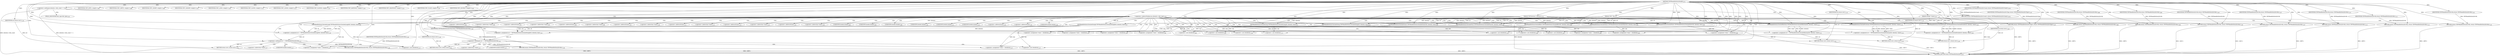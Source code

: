 digraph "TIFFReadDirEntryDouble" {  
"80428" [label = <(METHOD,TIFFReadDirEntryDouble)<SUB>1073</SUB>> ]
"80652" [label = <(METHOD_RETURN,enum TIFFReadDirEntryErr)<SUB>1073</SUB>> ]
"80429" [label = <(PARAM,TIFF *tif)<SUB>1074</SUB>> ]
"80430" [label = <(PARAM,TIFFDirEntry *direntry)<SUB>1074</SUB>> ]
"80431" [label = <(PARAM,double *value)<SUB>1074</SUB>> ]
"80435" [label = <(&lt;operator&gt;.notEquals,direntry-&gt;tdir_count != 1)<SUB>1077</SUB>> ]
"80441" [label = <(RETURN,return (TIFFReadDirEntryErrCount);,return (TIFFReadDirEntryErrCount);)<SUB>1078</SUB>> ]
"80449" [label = <(IDENTIFIER,TIFF_BYTE,&lt;empty&gt;)<SUB>1081</SUB>> ]
"80466" [label = <(IDENTIFIER,TIFF_SBYTE,&lt;empty&gt;)<SUB>1088</SUB>> ]
"80483" [label = <(IDENTIFIER,TIFF_SHORT,&lt;empty&gt;)<SUB>1095</SUB>> ]
"80500" [label = <(IDENTIFIER,TIFF_SSHORT,&lt;empty&gt;)<SUB>1102</SUB>> ]
"80517" [label = <(IDENTIFIER,TIFF_LONG,&lt;empty&gt;)<SUB>1109</SUB>> ]
"80534" [label = <(IDENTIFIER,TIFF_SLONG,&lt;empty&gt;)<SUB>1116</SUB>> ]
"80551" [label = <(IDENTIFIER,TIFF_LONG8,&lt;empty&gt;)<SUB>1123</SUB>> ]
"80577" [label = <(IDENTIFIER,TIFF_SLONG8,&lt;empty&gt;)<SUB>1141</SUB>> ]
"80603" [label = <(IDENTIFIER,TIFF_RATIONAL,&lt;empty&gt;)<SUB>1150</SUB>> ]
"80604" [label = <(&lt;operator&gt;.assignment,err = TIFFReadDirEntryCheckedRational(tif, direntry, value))<SUB>1151</SUB>> ]
"80610" [label = <(RETURN,return (err);,return (err);)<SUB>1152</SUB>> ]
"80613" [label = <(IDENTIFIER,TIFF_SRATIONAL,&lt;empty&gt;)<SUB>1153</SUB>> ]
"80614" [label = <(&lt;operator&gt;.assignment,err = TIFFReadDirEntryCheckedSrational(tif, direntry, value))<SUB>1154</SUB>> ]
"80620" [label = <(RETURN,return (err);,return (err);)<SUB>1155</SUB>> ]
"80623" [label = <(IDENTIFIER,TIFF_FLOAT,&lt;empty&gt;)<SUB>1156</SUB>> ]
"80640" [label = <(IDENTIFIER,TIFF_DOUBLE,&lt;empty&gt;)<SUB>1163</SUB>> ]
"80641" [label = <(&lt;operator&gt;.assignment,err = TIFFReadDirEntryCheckedDouble(tif, direntry, value))<SUB>1164</SUB>> ]
"80647" [label = <(RETURN,return (err);,return (err);)<SUB>1165</SUB>> ]
"80650" [label = <(RETURN,return (TIFFReadDirEntryErrType);,return (TIFFReadDirEntryErrType);)<SUB>1167</SUB>> ]
"80442" [label = <(IDENTIFIER,TIFFReadDirEntryErrCount,return (TIFFReadDirEntryErrCount);)<SUB>1078</SUB>> ]
"80452" [label = <(TIFFReadDirEntryCheckedByte,TIFFReadDirEntryCheckedByte(tif, direntry, &amp;m))<SUB>1084</SUB>> ]
"80457" [label = <(&lt;operator&gt;.assignment,*value = (double)m)<SUB>1085</SUB>> ]
"80463" [label = <(RETURN,return (TIFFReadDirEntryErrOk);,return (TIFFReadDirEntryErrOk);)<SUB>1086</SUB>> ]
"80469" [label = <(TIFFReadDirEntryCheckedSbyte,TIFFReadDirEntryCheckedSbyte(tif, direntry, &amp;m))<SUB>1091</SUB>> ]
"80474" [label = <(&lt;operator&gt;.assignment,*value = (double)m)<SUB>1092</SUB>> ]
"80480" [label = <(RETURN,return (TIFFReadDirEntryErrOk);,return (TIFFReadDirEntryErrOk);)<SUB>1093</SUB>> ]
"80486" [label = <(TIFFReadDirEntryCheckedShort,TIFFReadDirEntryCheckedShort(tif, direntry, &amp;m))<SUB>1098</SUB>> ]
"80491" [label = <(&lt;operator&gt;.assignment,*value = (double)m)<SUB>1099</SUB>> ]
"80497" [label = <(RETURN,return (TIFFReadDirEntryErrOk);,return (TIFFReadDirEntryErrOk);)<SUB>1100</SUB>> ]
"80503" [label = <(TIFFReadDirEntryCheckedSshort,TIFFReadDirEntryCheckedSshort(tif, direntry, &amp;m))<SUB>1105</SUB>> ]
"80508" [label = <(&lt;operator&gt;.assignment,*value = (double)m)<SUB>1106</SUB>> ]
"80514" [label = <(RETURN,return (TIFFReadDirEntryErrOk);,return (TIFFReadDirEntryErrOk);)<SUB>1107</SUB>> ]
"80520" [label = <(TIFFReadDirEntryCheckedLong,TIFFReadDirEntryCheckedLong(tif, direntry, &amp;m))<SUB>1112</SUB>> ]
"80525" [label = <(&lt;operator&gt;.assignment,*value = (double)m)<SUB>1113</SUB>> ]
"80531" [label = <(RETURN,return (TIFFReadDirEntryErrOk);,return (TIFFReadDirEntryErrOk);)<SUB>1114</SUB>> ]
"80537" [label = <(TIFFReadDirEntryCheckedSlong,TIFFReadDirEntryCheckedSlong(tif, direntry, &amp;m))<SUB>1119</SUB>> ]
"80542" [label = <(&lt;operator&gt;.assignment,*value = (double)m)<SUB>1120</SUB>> ]
"80548" [label = <(RETURN,return (TIFFReadDirEntryErrOk);,return (TIFFReadDirEntryErrOk);)<SUB>1121</SUB>> ]
"80554" [label = <(&lt;operator&gt;.assignment,err = TIFFReadDirEntryCheckedLong8(tif, direntry, &amp;m))<SUB>1126</SUB>> ]
"80568" [label = <(&lt;operator&gt;.assignment,*value = (double)m)<SUB>1137</SUB>> ]
"80574" [label = <(RETURN,return (TIFFReadDirEntryErrOk);,return (TIFFReadDirEntryErrOk);)<SUB>1139</SUB>> ]
"80580" [label = <(&lt;operator&gt;.assignment,err = TIFFReadDirEntryCheckedSlong8(tif, direntry, &amp;m))<SUB>1144</SUB>> ]
"80594" [label = <(&lt;operator&gt;.assignment,*value = (double)m)<SUB>1147</SUB>> ]
"80600" [label = <(RETURN,return (TIFFReadDirEntryErrOk);,return (TIFFReadDirEntryErrOk);)<SUB>1148</SUB>> ]
"80611" [label = <(IDENTIFIER,err,return (err);)<SUB>1152</SUB>> ]
"80621" [label = <(IDENTIFIER,err,return (err);)<SUB>1155</SUB>> ]
"80626" [label = <(TIFFReadDirEntryCheckedFloat,TIFFReadDirEntryCheckedFloat(tif, direntry, &amp;m))<SUB>1159</SUB>> ]
"80631" [label = <(&lt;operator&gt;.assignment,*value = (double)m)<SUB>1160</SUB>> ]
"80637" [label = <(RETURN,return (TIFFReadDirEntryErrOk);,return (TIFFReadDirEntryErrOk);)<SUB>1161</SUB>> ]
"80648" [label = <(IDENTIFIER,err,return (err);)<SUB>1165</SUB>> ]
"80651" [label = <(IDENTIFIER,TIFFReadDirEntryErrType,return (TIFFReadDirEntryErrType);)<SUB>1167</SUB>> ]
"80464" [label = <(IDENTIFIER,TIFFReadDirEntryErrOk,return (TIFFReadDirEntryErrOk);)<SUB>1086</SUB>> ]
"80481" [label = <(IDENTIFIER,TIFFReadDirEntryErrOk,return (TIFFReadDirEntryErrOk);)<SUB>1093</SUB>> ]
"80498" [label = <(IDENTIFIER,TIFFReadDirEntryErrOk,return (TIFFReadDirEntryErrOk);)<SUB>1100</SUB>> ]
"80515" [label = <(IDENTIFIER,TIFFReadDirEntryErrOk,return (TIFFReadDirEntryErrOk);)<SUB>1107</SUB>> ]
"80532" [label = <(IDENTIFIER,TIFFReadDirEntryErrOk,return (TIFFReadDirEntryErrOk);)<SUB>1114</SUB>> ]
"80549" [label = <(IDENTIFIER,TIFFReadDirEntryErrOk,return (TIFFReadDirEntryErrOk);)<SUB>1121</SUB>> ]
"80562" [label = <(&lt;operator&gt;.notEquals,err != TIFFReadDirEntryErrOk)<SUB>1127</SUB>> ]
"80575" [label = <(IDENTIFIER,TIFFReadDirEntryErrOk,return (TIFFReadDirEntryErrOk);)<SUB>1139</SUB>> ]
"80588" [label = <(&lt;operator&gt;.notEquals,err != TIFFReadDirEntryErrOk)<SUB>1145</SUB>> ]
"80601" [label = <(IDENTIFIER,TIFFReadDirEntryErrOk,return (TIFFReadDirEntryErrOk);)<SUB>1148</SUB>> ]
"80606" [label = <(TIFFReadDirEntryCheckedRational,TIFFReadDirEntryCheckedRational(tif, direntry, value))<SUB>1151</SUB>> ]
"80616" [label = <(TIFFReadDirEntryCheckedSrational,TIFFReadDirEntryCheckedSrational(tif, direntry, value))<SUB>1154</SUB>> ]
"80638" [label = <(IDENTIFIER,TIFFReadDirEntryErrOk,return (TIFFReadDirEntryErrOk);)<SUB>1161</SUB>> ]
"80643" [label = <(TIFFReadDirEntryCheckedDouble,TIFFReadDirEntryCheckedDouble(tif, direntry, value))<SUB>1164</SUB>> ]
"80460" [label = <(&lt;operator&gt;.cast,(double)m)<SUB>1085</SUB>> ]
"80477" [label = <(&lt;operator&gt;.cast,(double)m)<SUB>1092</SUB>> ]
"80494" [label = <(&lt;operator&gt;.cast,(double)m)<SUB>1099</SUB>> ]
"80511" [label = <(&lt;operator&gt;.cast,(double)m)<SUB>1106</SUB>> ]
"80528" [label = <(&lt;operator&gt;.cast,(double)m)<SUB>1113</SUB>> ]
"80545" [label = <(&lt;operator&gt;.cast,(double)m)<SUB>1120</SUB>> ]
"80556" [label = <(TIFFReadDirEntryCheckedLong8,TIFFReadDirEntryCheckedLong8(tif, direntry, &amp;m))<SUB>1126</SUB>> ]
"80566" [label = <(RETURN,return (err);,return (err);)<SUB>1128</SUB>> ]
"80571" [label = <(&lt;operator&gt;.cast,(double)m)<SUB>1137</SUB>> ]
"80582" [label = <(TIFFReadDirEntryCheckedSlong8,TIFFReadDirEntryCheckedSlong8(tif, direntry, &amp;m))<SUB>1144</SUB>> ]
"80592" [label = <(RETURN,return (err);,return (err);)<SUB>1146</SUB>> ]
"80597" [label = <(&lt;operator&gt;.cast,(double)m)<SUB>1147</SUB>> ]
"80634" [label = <(&lt;operator&gt;.cast,(double)m)<SUB>1160</SUB>> ]
"80567" [label = <(IDENTIFIER,err,return (err);)<SUB>1128</SUB>> ]
"80593" [label = <(IDENTIFIER,err,return (err);)<SUB>1146</SUB>> ]
"80444" [label = <(&lt;operator&gt;.indirectFieldAccess,direntry-&gt;tdir_type)<SUB>1079</SUB>> ]
"80446" [label = <(FIELD_IDENTIFIER,tdir_type,tdir_type)<SUB>1079</SUB>> ]
"80455" [label = <(&lt;operator&gt;.addressOf,&amp;m)<SUB>1084</SUB>> ]
"80458" [label = <(&lt;operator&gt;.indirection,*value)<SUB>1085</SUB>> ]
"80472" [label = <(&lt;operator&gt;.addressOf,&amp;m)<SUB>1091</SUB>> ]
"80475" [label = <(&lt;operator&gt;.indirection,*value)<SUB>1092</SUB>> ]
"80489" [label = <(&lt;operator&gt;.addressOf,&amp;m)<SUB>1098</SUB>> ]
"80492" [label = <(&lt;operator&gt;.indirection,*value)<SUB>1099</SUB>> ]
"80506" [label = <(&lt;operator&gt;.addressOf,&amp;m)<SUB>1105</SUB>> ]
"80509" [label = <(&lt;operator&gt;.indirection,*value)<SUB>1106</SUB>> ]
"80523" [label = <(&lt;operator&gt;.addressOf,&amp;m)<SUB>1112</SUB>> ]
"80526" [label = <(&lt;operator&gt;.indirection,*value)<SUB>1113</SUB>> ]
"80540" [label = <(&lt;operator&gt;.addressOf,&amp;m)<SUB>1119</SUB>> ]
"80543" [label = <(&lt;operator&gt;.indirection,*value)<SUB>1120</SUB>> ]
"80569" [label = <(&lt;operator&gt;.indirection,*value)<SUB>1137</SUB>> ]
"80595" [label = <(&lt;operator&gt;.indirection,*value)<SUB>1147</SUB>> ]
"80629" [label = <(&lt;operator&gt;.addressOf,&amp;m)<SUB>1159</SUB>> ]
"80632" [label = <(&lt;operator&gt;.indirection,*value)<SUB>1160</SUB>> ]
"80461" [label = <(UNKNOWN,double,double)<SUB>1085</SUB>> ]
"80478" [label = <(UNKNOWN,double,double)<SUB>1092</SUB>> ]
"80495" [label = <(UNKNOWN,double,double)<SUB>1099</SUB>> ]
"80512" [label = <(UNKNOWN,double,double)<SUB>1106</SUB>> ]
"80529" [label = <(UNKNOWN,double,double)<SUB>1113</SUB>> ]
"80546" [label = <(UNKNOWN,double,double)<SUB>1120</SUB>> ]
"80559" [label = <(&lt;operator&gt;.addressOf,&amp;m)<SUB>1126</SUB>> ]
"80572" [label = <(UNKNOWN,double,double)<SUB>1137</SUB>> ]
"80585" [label = <(&lt;operator&gt;.addressOf,&amp;m)<SUB>1144</SUB>> ]
"80598" [label = <(UNKNOWN,double,double)<SUB>1147</SUB>> ]
"80635" [label = <(UNKNOWN,double,double)<SUB>1160</SUB>> ]
  "80441" -> "80652"  [ label = "DDG: &lt;RET&gt;"] 
  "80497" -> "80652"  [ label = "DDG: &lt;RET&gt;"] 
  "80531" -> "80652"  [ label = "DDG: &lt;RET&gt;"] 
  "80463" -> "80652"  [ label = "DDG: &lt;RET&gt;"] 
  "80650" -> "80652"  [ label = "DDG: &lt;RET&gt;"] 
  "80514" -> "80652"  [ label = "DDG: &lt;RET&gt;"] 
  "80620" -> "80652"  [ label = "DDG: &lt;RET&gt;"] 
  "80566" -> "80652"  [ label = "DDG: &lt;RET&gt;"] 
  "80574" -> "80652"  [ label = "DDG: &lt;RET&gt;"] 
  "80637" -> "80652"  [ label = "DDG: &lt;RET&gt;"] 
  "80592" -> "80652"  [ label = "DDG: &lt;RET&gt;"] 
  "80480" -> "80652"  [ label = "DDG: &lt;RET&gt;"] 
  "80647" -> "80652"  [ label = "DDG: &lt;RET&gt;"] 
  "80610" -> "80652"  [ label = "DDG: &lt;RET&gt;"] 
  "80600" -> "80652"  [ label = "DDG: &lt;RET&gt;"] 
  "80548" -> "80652"  [ label = "DDG: &lt;RET&gt;"] 
  "80429" -> "80652"  [ label = "DDG: tif"] 
  "80430" -> "80652"  [ label = "DDG: direntry"] 
  "80431" -> "80652"  [ label = "DDG: value"] 
  "80435" -> "80652"  [ label = "DDG: direntry-&gt;tdir_count"] 
  "80435" -> "80652"  [ label = "DDG: direntry-&gt;tdir_count != 1"] 
  "80428" -> "80429"  [ label = "DDG: "] 
  "80428" -> "80430"  [ label = "DDG: "] 
  "80428" -> "80431"  [ label = "DDG: "] 
  "80428" -> "80435"  [ label = "DDG: "] 
  "80442" -> "80441"  [ label = "DDG: TIFFReadDirEntryErrCount"] 
  "80428" -> "80441"  [ label = "DDG: "] 
  "80428" -> "80449"  [ label = "DDG: "] 
  "80428" -> "80466"  [ label = "DDG: "] 
  "80428" -> "80483"  [ label = "DDG: "] 
  "80428" -> "80500"  [ label = "DDG: "] 
  "80428" -> "80517"  [ label = "DDG: "] 
  "80428" -> "80534"  [ label = "DDG: "] 
  "80428" -> "80551"  [ label = "DDG: "] 
  "80428" -> "80577"  [ label = "DDG: "] 
  "80428" -> "80603"  [ label = "DDG: "] 
  "80606" -> "80604"  [ label = "DDG: tif"] 
  "80606" -> "80604"  [ label = "DDG: direntry"] 
  "80606" -> "80604"  [ label = "DDG: value"] 
  "80611" -> "80610"  [ label = "DDG: err"] 
  "80604" -> "80610"  [ label = "DDG: err"] 
  "80428" -> "80613"  [ label = "DDG: "] 
  "80616" -> "80614"  [ label = "DDG: tif"] 
  "80616" -> "80614"  [ label = "DDG: direntry"] 
  "80616" -> "80614"  [ label = "DDG: value"] 
  "80621" -> "80620"  [ label = "DDG: err"] 
  "80614" -> "80620"  [ label = "DDG: err"] 
  "80428" -> "80623"  [ label = "DDG: "] 
  "80428" -> "80640"  [ label = "DDG: "] 
  "80643" -> "80641"  [ label = "DDG: tif"] 
  "80643" -> "80641"  [ label = "DDG: direntry"] 
  "80643" -> "80641"  [ label = "DDG: value"] 
  "80648" -> "80647"  [ label = "DDG: err"] 
  "80641" -> "80647"  [ label = "DDG: err"] 
  "80651" -> "80650"  [ label = "DDG: TIFFReadDirEntryErrType"] 
  "80428" -> "80650"  [ label = "DDG: "] 
  "80428" -> "80442"  [ label = "DDG: "] 
  "80452" -> "80457"  [ label = "DDG: &amp;m"] 
  "80428" -> "80457"  [ label = "DDG: "] 
  "80464" -> "80463"  [ label = "DDG: TIFFReadDirEntryErrOk"] 
  "80428" -> "80463"  [ label = "DDG: "] 
  "80469" -> "80474"  [ label = "DDG: &amp;m"] 
  "80428" -> "80474"  [ label = "DDG: "] 
  "80481" -> "80480"  [ label = "DDG: TIFFReadDirEntryErrOk"] 
  "80428" -> "80480"  [ label = "DDG: "] 
  "80486" -> "80491"  [ label = "DDG: &amp;m"] 
  "80428" -> "80491"  [ label = "DDG: "] 
  "80498" -> "80497"  [ label = "DDG: TIFFReadDirEntryErrOk"] 
  "80428" -> "80497"  [ label = "DDG: "] 
  "80503" -> "80508"  [ label = "DDG: &amp;m"] 
  "80428" -> "80508"  [ label = "DDG: "] 
  "80515" -> "80514"  [ label = "DDG: TIFFReadDirEntryErrOk"] 
  "80428" -> "80514"  [ label = "DDG: "] 
  "80520" -> "80525"  [ label = "DDG: &amp;m"] 
  "80428" -> "80525"  [ label = "DDG: "] 
  "80532" -> "80531"  [ label = "DDG: TIFFReadDirEntryErrOk"] 
  "80428" -> "80531"  [ label = "DDG: "] 
  "80537" -> "80542"  [ label = "DDG: &amp;m"] 
  "80428" -> "80542"  [ label = "DDG: "] 
  "80549" -> "80548"  [ label = "DDG: TIFFReadDirEntryErrOk"] 
  "80428" -> "80548"  [ label = "DDG: "] 
  "80556" -> "80554"  [ label = "DDG: tif"] 
  "80556" -> "80554"  [ label = "DDG: direntry"] 
  "80556" -> "80554"  [ label = "DDG: &amp;m"] 
  "80556" -> "80568"  [ label = "DDG: &amp;m"] 
  "80428" -> "80568"  [ label = "DDG: "] 
  "80575" -> "80574"  [ label = "DDG: TIFFReadDirEntryErrOk"] 
  "80562" -> "80574"  [ label = "DDG: TIFFReadDirEntryErrOk"] 
  "80582" -> "80580"  [ label = "DDG: tif"] 
  "80582" -> "80580"  [ label = "DDG: direntry"] 
  "80582" -> "80580"  [ label = "DDG: &amp;m"] 
  "80582" -> "80594"  [ label = "DDG: &amp;m"] 
  "80428" -> "80594"  [ label = "DDG: "] 
  "80601" -> "80600"  [ label = "DDG: TIFFReadDirEntryErrOk"] 
  "80588" -> "80600"  [ label = "DDG: TIFFReadDirEntryErrOk"] 
  "80428" -> "80604"  [ label = "DDG: "] 
  "80428" -> "80611"  [ label = "DDG: "] 
  "80428" -> "80614"  [ label = "DDG: "] 
  "80428" -> "80621"  [ label = "DDG: "] 
  "80626" -> "80631"  [ label = "DDG: &amp;m"] 
  "80428" -> "80631"  [ label = "DDG: "] 
  "80638" -> "80637"  [ label = "DDG: TIFFReadDirEntryErrOk"] 
  "80428" -> "80637"  [ label = "DDG: "] 
  "80428" -> "80641"  [ label = "DDG: "] 
  "80428" -> "80648"  [ label = "DDG: "] 
  "80428" -> "80651"  [ label = "DDG: "] 
  "80429" -> "80452"  [ label = "DDG: tif"] 
  "80428" -> "80452"  [ label = "DDG: "] 
  "80430" -> "80452"  [ label = "DDG: direntry"] 
  "80428" -> "80464"  [ label = "DDG: "] 
  "80429" -> "80469"  [ label = "DDG: tif"] 
  "80428" -> "80469"  [ label = "DDG: "] 
  "80430" -> "80469"  [ label = "DDG: direntry"] 
  "80428" -> "80481"  [ label = "DDG: "] 
  "80429" -> "80486"  [ label = "DDG: tif"] 
  "80428" -> "80486"  [ label = "DDG: "] 
  "80430" -> "80486"  [ label = "DDG: direntry"] 
  "80428" -> "80498"  [ label = "DDG: "] 
  "80429" -> "80503"  [ label = "DDG: tif"] 
  "80428" -> "80503"  [ label = "DDG: "] 
  "80430" -> "80503"  [ label = "DDG: direntry"] 
  "80428" -> "80515"  [ label = "DDG: "] 
  "80429" -> "80520"  [ label = "DDG: tif"] 
  "80428" -> "80520"  [ label = "DDG: "] 
  "80430" -> "80520"  [ label = "DDG: direntry"] 
  "80428" -> "80532"  [ label = "DDG: "] 
  "80429" -> "80537"  [ label = "DDG: tif"] 
  "80428" -> "80537"  [ label = "DDG: "] 
  "80430" -> "80537"  [ label = "DDG: direntry"] 
  "80428" -> "80549"  [ label = "DDG: "] 
  "80428" -> "80554"  [ label = "DDG: "] 
  "80428" -> "80575"  [ label = "DDG: "] 
  "80428" -> "80580"  [ label = "DDG: "] 
  "80428" -> "80601"  [ label = "DDG: "] 
  "80429" -> "80606"  [ label = "DDG: tif"] 
  "80428" -> "80606"  [ label = "DDG: "] 
  "80430" -> "80606"  [ label = "DDG: direntry"] 
  "80431" -> "80606"  [ label = "DDG: value"] 
  "80429" -> "80616"  [ label = "DDG: tif"] 
  "80428" -> "80616"  [ label = "DDG: "] 
  "80430" -> "80616"  [ label = "DDG: direntry"] 
  "80431" -> "80616"  [ label = "DDG: value"] 
  "80429" -> "80626"  [ label = "DDG: tif"] 
  "80428" -> "80626"  [ label = "DDG: "] 
  "80430" -> "80626"  [ label = "DDG: direntry"] 
  "80428" -> "80638"  [ label = "DDG: "] 
  "80429" -> "80643"  [ label = "DDG: tif"] 
  "80428" -> "80643"  [ label = "DDG: "] 
  "80430" -> "80643"  [ label = "DDG: direntry"] 
  "80431" -> "80643"  [ label = "DDG: value"] 
  "80452" -> "80460"  [ label = "DDG: &amp;m"] 
  "80428" -> "80460"  [ label = "DDG: "] 
  "80469" -> "80477"  [ label = "DDG: &amp;m"] 
  "80428" -> "80477"  [ label = "DDG: "] 
  "80486" -> "80494"  [ label = "DDG: &amp;m"] 
  "80428" -> "80494"  [ label = "DDG: "] 
  "80503" -> "80511"  [ label = "DDG: &amp;m"] 
  "80428" -> "80511"  [ label = "DDG: "] 
  "80520" -> "80528"  [ label = "DDG: &amp;m"] 
  "80428" -> "80528"  [ label = "DDG: "] 
  "80537" -> "80545"  [ label = "DDG: &amp;m"] 
  "80428" -> "80545"  [ label = "DDG: "] 
  "80429" -> "80556"  [ label = "DDG: tif"] 
  "80428" -> "80556"  [ label = "DDG: "] 
  "80430" -> "80556"  [ label = "DDG: direntry"] 
  "80554" -> "80562"  [ label = "DDG: err"] 
  "80428" -> "80562"  [ label = "DDG: "] 
  "80567" -> "80566"  [ label = "DDG: err"] 
  "80562" -> "80566"  [ label = "DDG: err"] 
  "80556" -> "80571"  [ label = "DDG: &amp;m"] 
  "80428" -> "80571"  [ label = "DDG: "] 
  "80429" -> "80582"  [ label = "DDG: tif"] 
  "80428" -> "80582"  [ label = "DDG: "] 
  "80430" -> "80582"  [ label = "DDG: direntry"] 
  "80580" -> "80588"  [ label = "DDG: err"] 
  "80428" -> "80588"  [ label = "DDG: "] 
  "80593" -> "80592"  [ label = "DDG: err"] 
  "80588" -> "80592"  [ label = "DDG: err"] 
  "80582" -> "80597"  [ label = "DDG: &amp;m"] 
  "80428" -> "80597"  [ label = "DDG: "] 
  "80626" -> "80634"  [ label = "DDG: &amp;m"] 
  "80428" -> "80634"  [ label = "DDG: "] 
  "80428" -> "80567"  [ label = "DDG: "] 
  "80428" -> "80593"  [ label = "DDG: "] 
  "80435" -> "80444"  [ label = "CDG: "] 
  "80435" -> "80446"  [ label = "CDG: "] 
  "80435" -> "80441"  [ label = "CDG: "] 
  "80444" -> "80528"  [ label = "CDG: "] 
  "80444" -> "80511"  [ label = "CDG: "] 
  "80444" -> "80545"  [ label = "CDG: "] 
  "80444" -> "80634"  [ label = "CDG: "] 
  "80444" -> "80512"  [ label = "CDG: "] 
  "80444" -> "80540"  [ label = "CDG: "] 
  "80444" -> "80478"  [ label = "CDG: "] 
  "80444" -> "80537"  [ label = "CDG: "] 
  "80444" -> "80503"  [ label = "CDG: "] 
  "80444" -> "80650"  [ label = "CDG: "] 
  "80444" -> "80637"  [ label = "CDG: "] 
  "80444" -> "80643"  [ label = "CDG: "] 
  "80444" -> "80455"  [ label = "CDG: "] 
  "80444" -> "80632"  [ label = "CDG: "] 
  "80444" -> "80508"  [ label = "CDG: "] 
  "80444" -> "80543"  [ label = "CDG: "] 
  "80444" -> "80556"  [ label = "CDG: "] 
  "80444" -> "80474"  [ label = "CDG: "] 
  "80444" -> "80469"  [ label = "CDG: "] 
  "80444" -> "80514"  [ label = "CDG: "] 
  "80444" -> "80610"  [ label = "CDG: "] 
  "80444" -> "80582"  [ label = "CDG: "] 
  "80444" -> "80546"  [ label = "CDG: "] 
  "80444" -> "80452"  [ label = "CDG: "] 
  "80444" -> "80629"  [ label = "CDG: "] 
  "80444" -> "80475"  [ label = "CDG: "] 
  "80444" -> "80458"  [ label = "CDG: "] 
  "80444" -> "80492"  [ label = "CDG: "] 
  "80444" -> "80477"  [ label = "CDG: "] 
  "80444" -> "80531"  [ label = "CDG: "] 
  "80444" -> "80523"  [ label = "CDG: "] 
  "80444" -> "80460"  [ label = "CDG: "] 
  "80444" -> "80480"  [ label = "CDG: "] 
  "80444" -> "80554"  [ label = "CDG: "] 
  "80444" -> "80548"  [ label = "CDG: "] 
  "80444" -> "80472"  [ label = "CDG: "] 
  "80444" -> "80631"  [ label = "CDG: "] 
  "80444" -> "80559"  [ label = "CDG: "] 
  "80444" -> "80647"  [ label = "CDG: "] 
  "80444" -> "80606"  [ label = "CDG: "] 
  "80444" -> "80486"  [ label = "CDG: "] 
  "80444" -> "80580"  [ label = "CDG: "] 
  "80444" -> "80495"  [ label = "CDG: "] 
  "80444" -> "80542"  [ label = "CDG: "] 
  "80444" -> "80616"  [ label = "CDG: "] 
  "80444" -> "80506"  [ label = "CDG: "] 
  "80444" -> "80497"  [ label = "CDG: "] 
  "80444" -> "80489"  [ label = "CDG: "] 
  "80444" -> "80463"  [ label = "CDG: "] 
  "80444" -> "80529"  [ label = "CDG: "] 
  "80444" -> "80614"  [ label = "CDG: "] 
  "80444" -> "80604"  [ label = "CDG: "] 
  "80444" -> "80525"  [ label = "CDG: "] 
  "80444" -> "80461"  [ label = "CDG: "] 
  "80444" -> "80585"  [ label = "CDG: "] 
  "80444" -> "80491"  [ label = "CDG: "] 
  "80444" -> "80520"  [ label = "CDG: "] 
  "80444" -> "80457"  [ label = "CDG: "] 
  "80444" -> "80526"  [ label = "CDG: "] 
  "80444" -> "80494"  [ label = "CDG: "] 
  "80444" -> "80620"  [ label = "CDG: "] 
  "80444" -> "80635"  [ label = "CDG: "] 
  "80444" -> "80509"  [ label = "CDG: "] 
  "80444" -> "80641"  [ label = "CDG: "] 
  "80444" -> "80588"  [ label = "CDG: "] 
  "80444" -> "80562"  [ label = "CDG: "] 
  "80444" -> "80626"  [ label = "CDG: "] 
  "80562" -> "80572"  [ label = "CDG: "] 
  "80562" -> "80571"  [ label = "CDG: "] 
  "80562" -> "80568"  [ label = "CDG: "] 
  "80562" -> "80569"  [ label = "CDG: "] 
  "80562" -> "80566"  [ label = "CDG: "] 
  "80562" -> "80574"  [ label = "CDG: "] 
  "80588" -> "80595"  [ label = "CDG: "] 
  "80588" -> "80597"  [ label = "CDG: "] 
  "80588" -> "80598"  [ label = "CDG: "] 
  "80588" -> "80600"  [ label = "CDG: "] 
  "80588" -> "80592"  [ label = "CDG: "] 
  "80588" -> "80594"  [ label = "CDG: "] 
}
